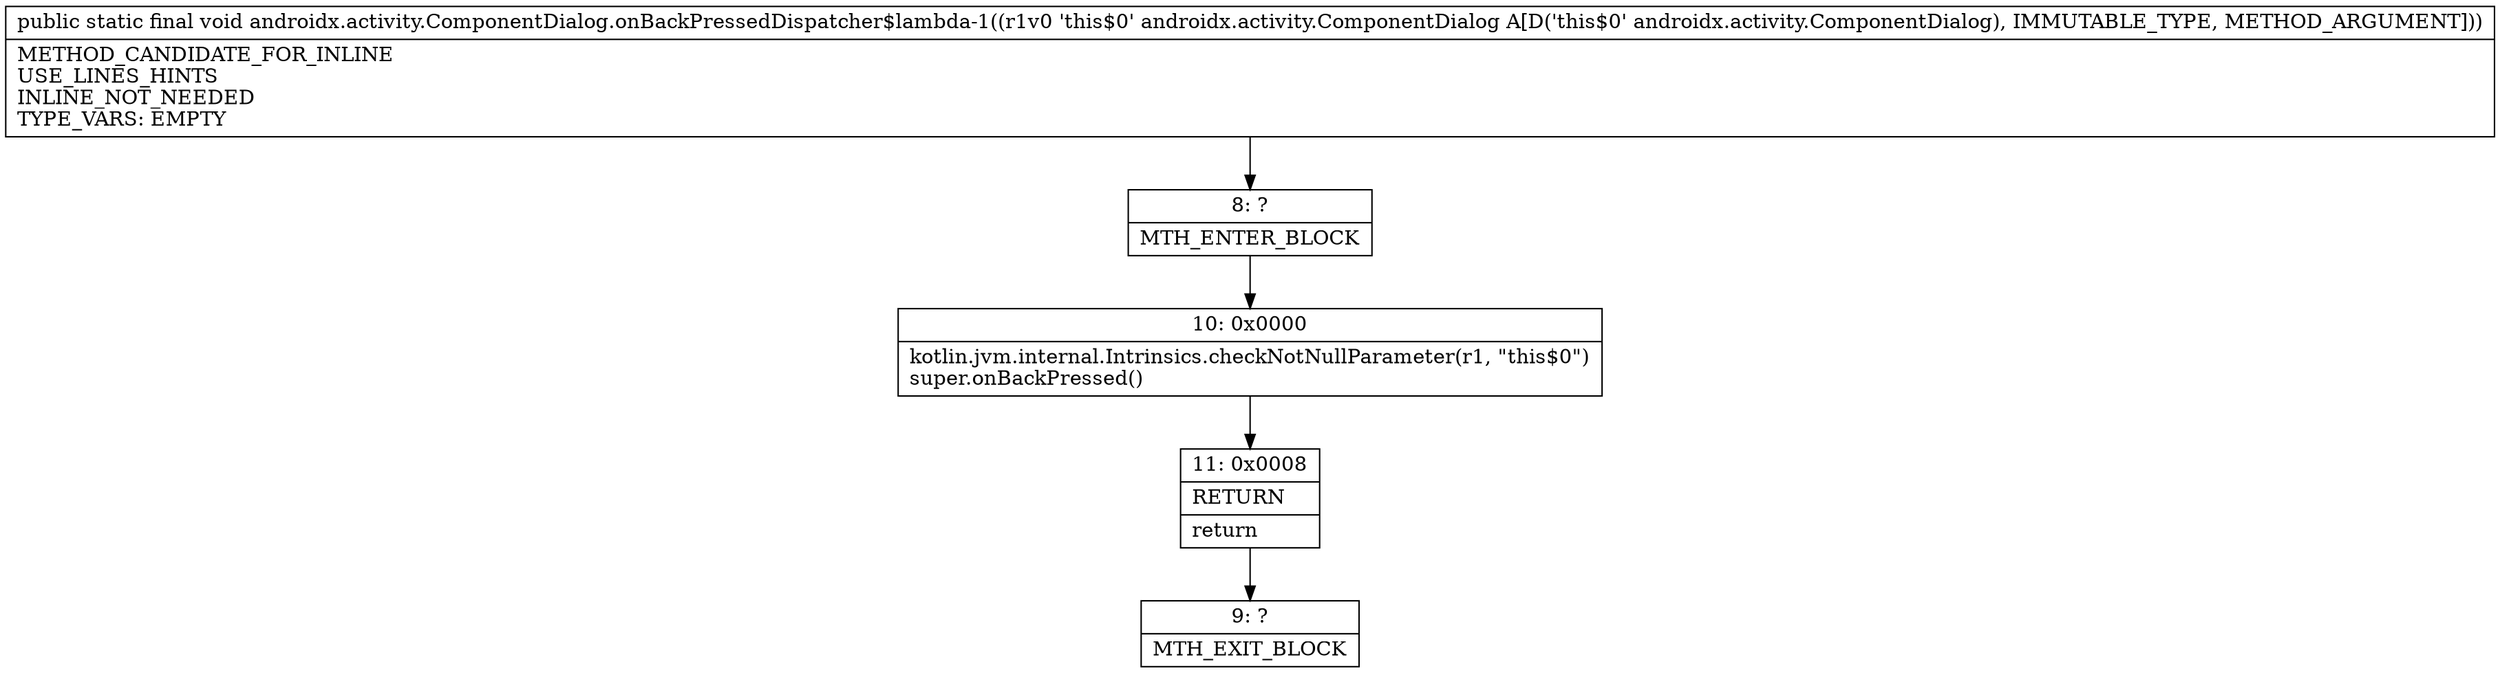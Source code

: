 digraph "CFG forandroidx.activity.ComponentDialog.onBackPressedDispatcher$lambda\-1(Landroidx\/activity\/ComponentDialog;)V" {
Node_8 [shape=record,label="{8\:\ ?|MTH_ENTER_BLOCK\l}"];
Node_10 [shape=record,label="{10\:\ 0x0000|kotlin.jvm.internal.Intrinsics.checkNotNullParameter(r1, \"this$0\")\lsuper.onBackPressed()\l}"];
Node_11 [shape=record,label="{11\:\ 0x0008|RETURN\l|return\l}"];
Node_9 [shape=record,label="{9\:\ ?|MTH_EXIT_BLOCK\l}"];
MethodNode[shape=record,label="{public static final void androidx.activity.ComponentDialog.onBackPressedDispatcher$lambda\-1((r1v0 'this$0' androidx.activity.ComponentDialog A[D('this$0' androidx.activity.ComponentDialog), IMMUTABLE_TYPE, METHOD_ARGUMENT]))  | METHOD_CANDIDATE_FOR_INLINE\lUSE_LINES_HINTS\lINLINE_NOT_NEEDED\lTYPE_VARS: EMPTY\l}"];
MethodNode -> Node_8;Node_8 -> Node_10;
Node_10 -> Node_11;
Node_11 -> Node_9;
}

